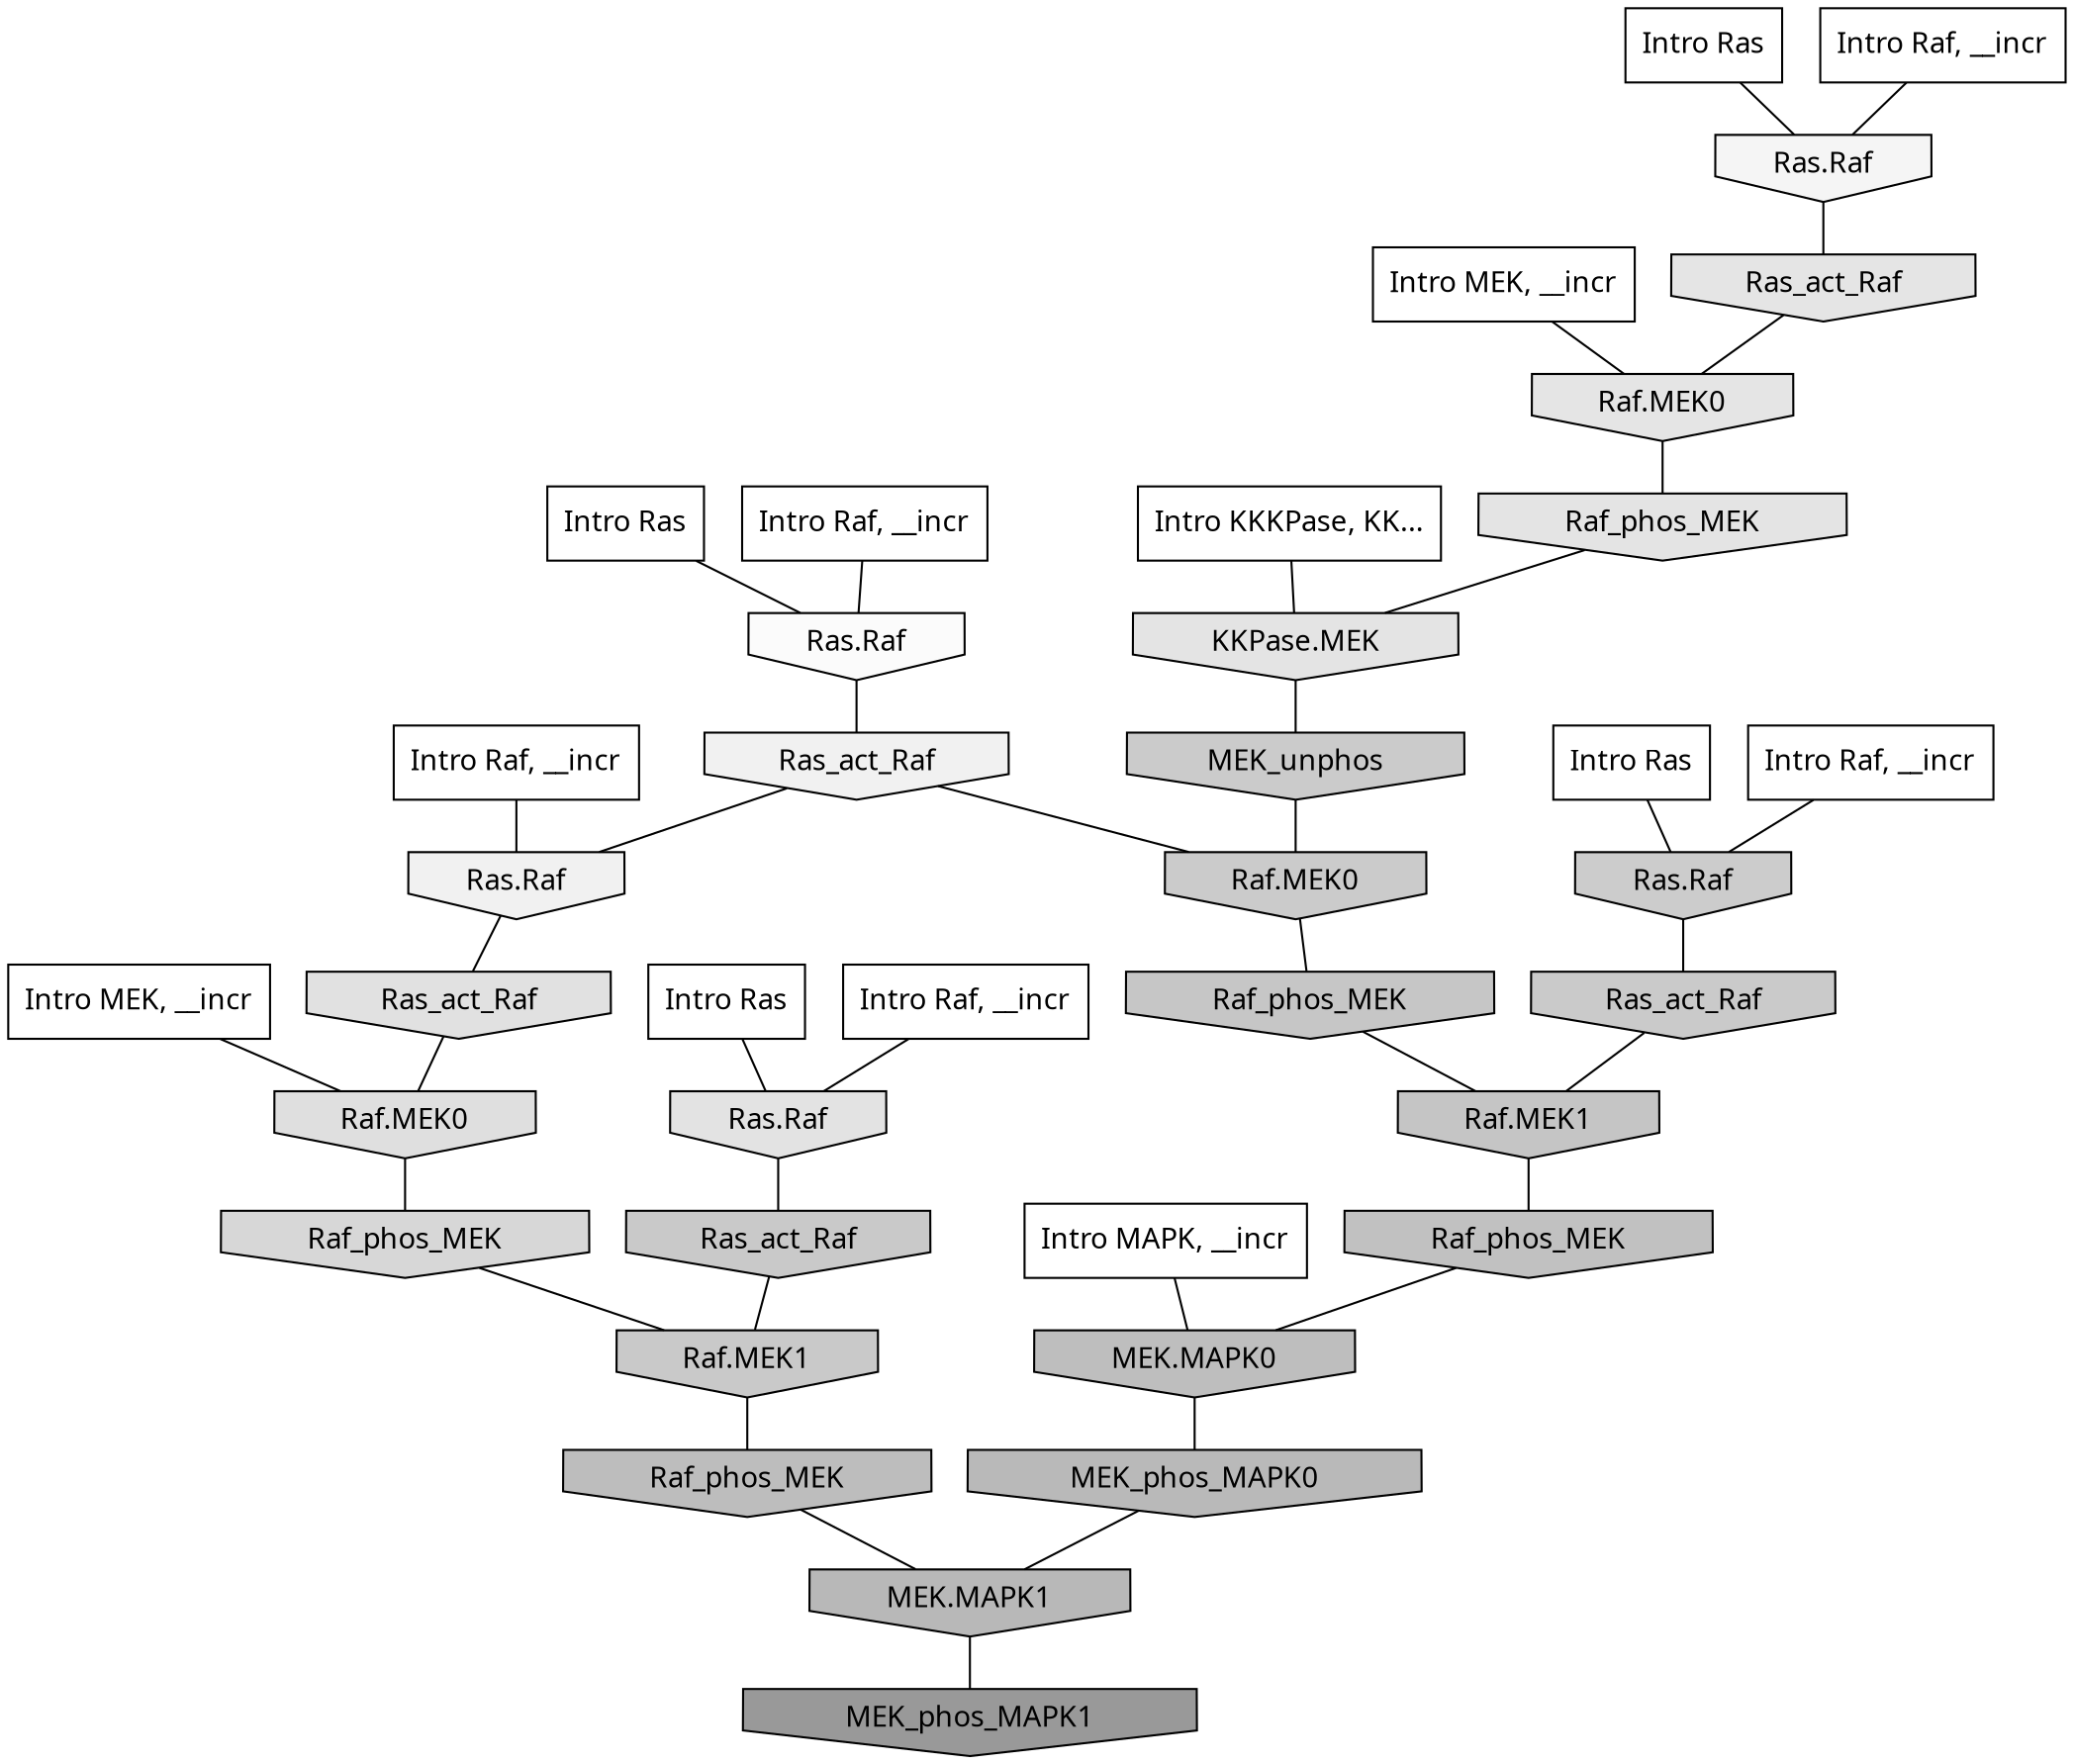 digraph G{
  rankdir="TB";
  ranksep=0.30;
  node [fontname="CMU Serif"];
  edge [fontname="CMU Serif"];
  
  7 [label="Intro Ras", shape=rectangle, style=filled, fillcolor="0.000 0.000 1.000"]
  
  26 [label="Intro Ras", shape=rectangle, style=filled, fillcolor="0.000 0.000 1.000"]
  
  34 [label="Intro Ras", shape=rectangle, style=filled, fillcolor="0.000 0.000 1.000"]
  
  45 [label="Intro Ras", shape=rectangle, style=filled, fillcolor="0.000 0.000 1.000"]
  
  108 [label="Intro Raf, __incr", shape=rectangle, style=filled, fillcolor="0.000 0.000 1.000"]
  
  206 [label="Intro Raf, __incr", shape=rectangle, style=filled, fillcolor="0.000 0.000 1.000"]
  
  679 [label="Intro Raf, __incr", shape=rectangle, style=filled, fillcolor="0.000 0.000 1.000"]
  
  943 [label="Intro Raf, __incr", shape=rectangle, style=filled, fillcolor="0.000 0.000 1.000"]
  
  994 [label="Intro Raf, __incr", shape=rectangle, style=filled, fillcolor="0.000 0.000 1.000"]
  
  1581 [label="Intro MEK, __incr", shape=rectangle, style=filled, fillcolor="0.000 0.000 1.000"]
  
  1753 [label="Intro MEK, __incr", shape=rectangle, style=filled, fillcolor="0.000 0.000 1.000"]
  
  2349 [label="Intro MAPK, __incr", shape=rectangle, style=filled, fillcolor="0.000 0.000 1.000"]
  
  3151 [label="Intro KKKPase, KK...", shape=rectangle, style=filled, fillcolor="0.000 0.000 1.000"]
  
  3434 [label="Ras.Raf", shape=invhouse, style=filled, fillcolor="0.000 0.000 0.981"]
  
  3616 [label="Ras.Raf", shape=invhouse, style=filled, fillcolor="0.000 0.000 0.960"]
  
  3836 [label="Ras_act_Raf", shape=invhouse, style=filled, fillcolor="0.000 0.000 0.943"]
  
  3838 [label="Ras.Raf", shape=invhouse, style=filled, fillcolor="0.000 0.000 0.943"]
  
  4565 [label="Ras_act_Raf", shape=invhouse, style=filled, fillcolor="0.000 0.000 0.898"]
  
  4568 [label="Raf.MEK0", shape=invhouse, style=filled, fillcolor="0.000 0.000 0.898"]
  
  4641 [label="Raf_phos_MEK", shape=invhouse, style=filled, fillcolor="0.000 0.000 0.894"]
  
  4649 [label="KKPase.MEK", shape=invhouse, style=filled, fillcolor="0.000 0.000 0.894"]
  
  4807 [label="Ras.Raf", shape=invhouse, style=filled, fillcolor="0.000 0.000 0.887"]
  
  4908 [label="Ras_act_Raf", shape=invhouse, style=filled, fillcolor="0.000 0.000 0.881"]
  
  5006 [label="Raf.MEK0", shape=invhouse, style=filled, fillcolor="0.000 0.000 0.875"]
  
  5667 [label="Raf_phos_MEK", shape=invhouse, style=filled, fillcolor="0.000 0.000 0.841"]
  
  6755 [label="Ras.Raf", shape=invhouse, style=filled, fillcolor="0.000 0.000 0.797"]
  
  6846 [label="MEK_unphos", shape=invhouse, style=filled, fillcolor="0.000 0.000 0.794"]
  
  6853 [label="Raf.MEK0", shape=invhouse, style=filled, fillcolor="0.000 0.000 0.794"]
  
  6894 [label="Ras_act_Raf", shape=invhouse, style=filled, fillcolor="0.000 0.000 0.792"]
  
  7023 [label="Ras_act_Raf", shape=invhouse, style=filled, fillcolor="0.000 0.000 0.788"]
  
  7085 [label="Raf.MEK1", shape=invhouse, style=filled, fillcolor="0.000 0.000 0.786"]
  
  7502 [label="Raf_phos_MEK", shape=invhouse, style=filled, fillcolor="0.000 0.000 0.775"]
  
  7606 [label="Raf.MEK1", shape=invhouse, style=filled, fillcolor="0.000 0.000 0.772"]
  
  8160 [label="Raf_phos_MEK", shape=invhouse, style=filled, fillcolor="0.000 0.000 0.757"]
  
  8617 [label="MEK.MAPK0", shape=invhouse, style=filled, fillcolor="0.000 0.000 0.744"]
  
  8764 [label="Raf_phos_MEK", shape=invhouse, style=filled, fillcolor="0.000 0.000 0.741"]
  
  9473 [label="MEK_phos_MAPK0", shape=invhouse, style=filled, fillcolor="0.000 0.000 0.724"]
  
  9720 [label="MEK.MAPK1", shape=invhouse, style=filled, fillcolor="0.000 0.000 0.720"]
  
  17038 [label="MEK_phos_MAPK1", shape=invhouse, style=filled, fillcolor="0.000 0.000 0.600"]
  
  
  9720 -> 17038 [dir=none, color="0.000 0.000 0.000"] 
  9473 -> 9720 [dir=none, color="0.000 0.000 0.000"] 
  8764 -> 9720 [dir=none, color="0.000 0.000 0.000"] 
  8617 -> 9473 [dir=none, color="0.000 0.000 0.000"] 
  8160 -> 8617 [dir=none, color="0.000 0.000 0.000"] 
  7606 -> 8160 [dir=none, color="0.000 0.000 0.000"] 
  7502 -> 7606 [dir=none, color="0.000 0.000 0.000"] 
  7085 -> 8764 [dir=none, color="0.000 0.000 0.000"] 
  7023 -> 7085 [dir=none, color="0.000 0.000 0.000"] 
  6894 -> 7606 [dir=none, color="0.000 0.000 0.000"] 
  6853 -> 7502 [dir=none, color="0.000 0.000 0.000"] 
  6846 -> 6853 [dir=none, color="0.000 0.000 0.000"] 
  6755 -> 6894 [dir=none, color="0.000 0.000 0.000"] 
  5667 -> 7085 [dir=none, color="0.000 0.000 0.000"] 
  5006 -> 5667 [dir=none, color="0.000 0.000 0.000"] 
  4908 -> 5006 [dir=none, color="0.000 0.000 0.000"] 
  4807 -> 7023 [dir=none, color="0.000 0.000 0.000"] 
  4649 -> 6846 [dir=none, color="0.000 0.000 0.000"] 
  4641 -> 4649 [dir=none, color="0.000 0.000 0.000"] 
  4568 -> 4641 [dir=none, color="0.000 0.000 0.000"] 
  4565 -> 4568 [dir=none, color="0.000 0.000 0.000"] 
  3838 -> 4908 [dir=none, color="0.000 0.000 0.000"] 
  3836 -> 3838 [dir=none, color="0.000 0.000 0.000"] 
  3836 -> 6853 [dir=none, color="0.000 0.000 0.000"] 
  3616 -> 4565 [dir=none, color="0.000 0.000 0.000"] 
  3434 -> 3836 [dir=none, color="0.000 0.000 0.000"] 
  3151 -> 4649 [dir=none, color="0.000 0.000 0.000"] 
  2349 -> 8617 [dir=none, color="0.000 0.000 0.000"] 
  1753 -> 4568 [dir=none, color="0.000 0.000 0.000"] 
  1581 -> 5006 [dir=none, color="0.000 0.000 0.000"] 
  994 -> 3616 [dir=none, color="0.000 0.000 0.000"] 
  943 -> 6755 [dir=none, color="0.000 0.000 0.000"] 
  679 -> 4807 [dir=none, color="0.000 0.000 0.000"] 
  206 -> 3434 [dir=none, color="0.000 0.000 0.000"] 
  108 -> 3838 [dir=none, color="0.000 0.000 0.000"] 
  45 -> 6755 [dir=none, color="0.000 0.000 0.000"] 
  34 -> 4807 [dir=none, color="0.000 0.000 0.000"] 
  26 -> 3434 [dir=none, color="0.000 0.000 0.000"] 
  7 -> 3616 [dir=none, color="0.000 0.000 0.000"] 
  
  }
